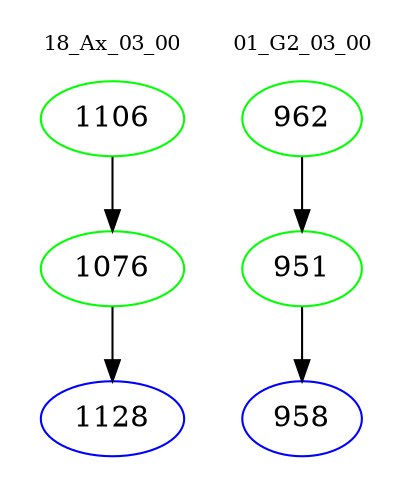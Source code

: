 digraph{
subgraph cluster_0 {
color = white
label = "18_Ax_03_00";
fontsize=10;
T0_1106 [label="1106", color="green"]
T0_1106 -> T0_1076 [color="black"]
T0_1076 [label="1076", color="green"]
T0_1076 -> T0_1128 [color="black"]
T0_1128 [label="1128", color="blue"]
}
subgraph cluster_1 {
color = white
label = "01_G2_03_00";
fontsize=10;
T1_962 [label="962", color="green"]
T1_962 -> T1_951 [color="black"]
T1_951 [label="951", color="green"]
T1_951 -> T1_958 [color="black"]
T1_958 [label="958", color="blue"]
}
}
